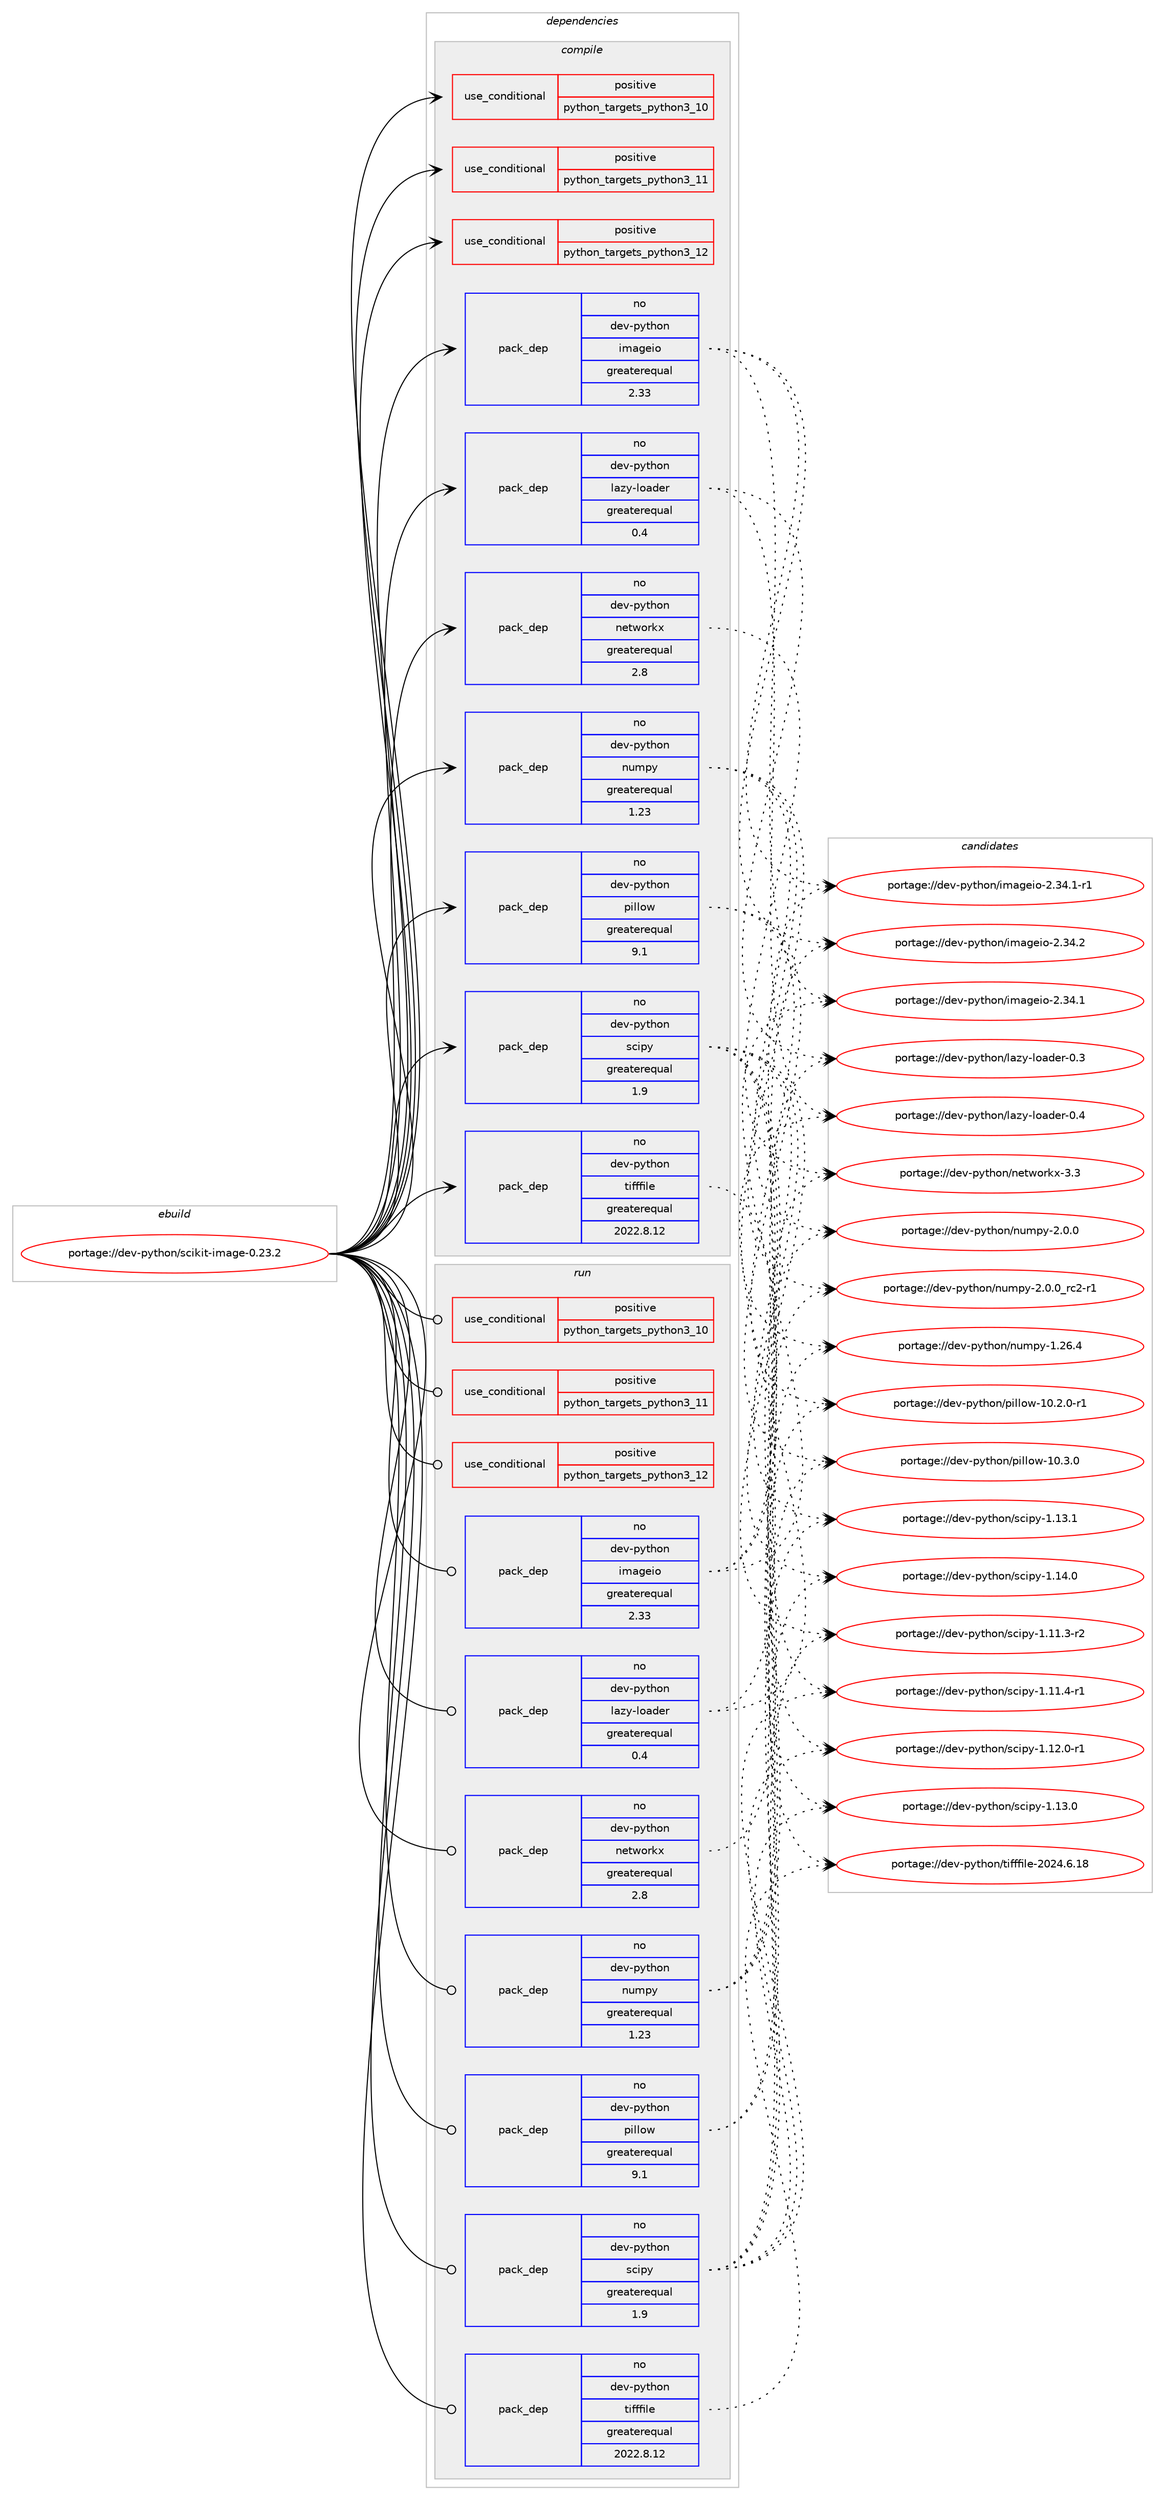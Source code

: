 digraph prolog {

# *************
# Graph options
# *************

newrank=true;
concentrate=true;
compound=true;
graph [rankdir=LR,fontname=Helvetica,fontsize=10,ranksep=1.5];#, ranksep=2.5, nodesep=0.2];
edge  [arrowhead=vee];
node  [fontname=Helvetica,fontsize=10];

# **********
# The ebuild
# **********

subgraph cluster_leftcol {
color=gray;
rank=same;
label=<<i>ebuild</i>>;
id [label="portage://dev-python/scikit-image-0.23.2", color=red, width=4, href="../dev-python/scikit-image-0.23.2.svg"];
}

# ****************
# The dependencies
# ****************

subgraph cluster_midcol {
color=gray;
label=<<i>dependencies</i>>;
subgraph cluster_compile {
fillcolor="#eeeeee";
style=filled;
label=<<i>compile</i>>;
subgraph cond37992 {
dependency81594 [label=<<TABLE BORDER="0" CELLBORDER="1" CELLSPACING="0" CELLPADDING="4"><TR><TD ROWSPAN="3" CELLPADDING="10">use_conditional</TD></TR><TR><TD>positive</TD></TR><TR><TD>python_targets_python3_10</TD></TR></TABLE>>, shape=none, color=red];
# *** BEGIN UNKNOWN DEPENDENCY TYPE (TODO) ***
# dependency81594 -> package_dependency(portage://dev-python/scikit-image-0.23.2,install,no,dev-lang,python,none,[,,],[slot(3.10)],[])
# *** END UNKNOWN DEPENDENCY TYPE (TODO) ***

}
id:e -> dependency81594:w [weight=20,style="solid",arrowhead="vee"];
subgraph cond37993 {
dependency81595 [label=<<TABLE BORDER="0" CELLBORDER="1" CELLSPACING="0" CELLPADDING="4"><TR><TD ROWSPAN="3" CELLPADDING="10">use_conditional</TD></TR><TR><TD>positive</TD></TR><TR><TD>python_targets_python3_11</TD></TR></TABLE>>, shape=none, color=red];
# *** BEGIN UNKNOWN DEPENDENCY TYPE (TODO) ***
# dependency81595 -> package_dependency(portage://dev-python/scikit-image-0.23.2,install,no,dev-lang,python,none,[,,],[slot(3.11)],[])
# *** END UNKNOWN DEPENDENCY TYPE (TODO) ***

}
id:e -> dependency81595:w [weight=20,style="solid",arrowhead="vee"];
subgraph cond37994 {
dependency81596 [label=<<TABLE BORDER="0" CELLBORDER="1" CELLSPACING="0" CELLPADDING="4"><TR><TD ROWSPAN="3" CELLPADDING="10">use_conditional</TD></TR><TR><TD>positive</TD></TR><TR><TD>python_targets_python3_12</TD></TR></TABLE>>, shape=none, color=red];
# *** BEGIN UNKNOWN DEPENDENCY TYPE (TODO) ***
# dependency81596 -> package_dependency(portage://dev-python/scikit-image-0.23.2,install,no,dev-lang,python,none,[,,],[slot(3.12)],[])
# *** END UNKNOWN DEPENDENCY TYPE (TODO) ***

}
id:e -> dependency81596:w [weight=20,style="solid",arrowhead="vee"];
subgraph pack42364 {
dependency81597 [label=<<TABLE BORDER="0" CELLBORDER="1" CELLSPACING="0" CELLPADDING="4" WIDTH="220"><TR><TD ROWSPAN="6" CELLPADDING="30">pack_dep</TD></TR><TR><TD WIDTH="110">no</TD></TR><TR><TD>dev-python</TD></TR><TR><TD>imageio</TD></TR><TR><TD>greaterequal</TD></TR><TR><TD>2.33</TD></TR></TABLE>>, shape=none, color=blue];
}
id:e -> dependency81597:w [weight=20,style="solid",arrowhead="vee"];
subgraph pack42365 {
dependency81598 [label=<<TABLE BORDER="0" CELLBORDER="1" CELLSPACING="0" CELLPADDING="4" WIDTH="220"><TR><TD ROWSPAN="6" CELLPADDING="30">pack_dep</TD></TR><TR><TD WIDTH="110">no</TD></TR><TR><TD>dev-python</TD></TR><TR><TD>lazy-loader</TD></TR><TR><TD>greaterequal</TD></TR><TR><TD>0.4</TD></TR></TABLE>>, shape=none, color=blue];
}
id:e -> dependency81598:w [weight=20,style="solid",arrowhead="vee"];
subgraph pack42366 {
dependency81599 [label=<<TABLE BORDER="0" CELLBORDER="1" CELLSPACING="0" CELLPADDING="4" WIDTH="220"><TR><TD ROWSPAN="6" CELLPADDING="30">pack_dep</TD></TR><TR><TD WIDTH="110">no</TD></TR><TR><TD>dev-python</TD></TR><TR><TD>networkx</TD></TR><TR><TD>greaterequal</TD></TR><TR><TD>2.8</TD></TR></TABLE>>, shape=none, color=blue];
}
id:e -> dependency81599:w [weight=20,style="solid",arrowhead="vee"];
subgraph pack42367 {
dependency81600 [label=<<TABLE BORDER="0" CELLBORDER="1" CELLSPACING="0" CELLPADDING="4" WIDTH="220"><TR><TD ROWSPAN="6" CELLPADDING="30">pack_dep</TD></TR><TR><TD WIDTH="110">no</TD></TR><TR><TD>dev-python</TD></TR><TR><TD>numpy</TD></TR><TR><TD>greaterequal</TD></TR><TR><TD>1.23</TD></TR></TABLE>>, shape=none, color=blue];
}
id:e -> dependency81600:w [weight=20,style="solid",arrowhead="vee"];
subgraph pack42368 {
dependency81601 [label=<<TABLE BORDER="0" CELLBORDER="1" CELLSPACING="0" CELLPADDING="4" WIDTH="220"><TR><TD ROWSPAN="6" CELLPADDING="30">pack_dep</TD></TR><TR><TD WIDTH="110">no</TD></TR><TR><TD>dev-python</TD></TR><TR><TD>pillow</TD></TR><TR><TD>greaterequal</TD></TR><TR><TD>9.1</TD></TR></TABLE>>, shape=none, color=blue];
}
id:e -> dependency81601:w [weight=20,style="solid",arrowhead="vee"];
subgraph pack42369 {
dependency81602 [label=<<TABLE BORDER="0" CELLBORDER="1" CELLSPACING="0" CELLPADDING="4" WIDTH="220"><TR><TD ROWSPAN="6" CELLPADDING="30">pack_dep</TD></TR><TR><TD WIDTH="110">no</TD></TR><TR><TD>dev-python</TD></TR><TR><TD>scipy</TD></TR><TR><TD>greaterequal</TD></TR><TR><TD>1.9</TD></TR></TABLE>>, shape=none, color=blue];
}
id:e -> dependency81602:w [weight=20,style="solid",arrowhead="vee"];
subgraph pack42370 {
dependency81603 [label=<<TABLE BORDER="0" CELLBORDER="1" CELLSPACING="0" CELLPADDING="4" WIDTH="220"><TR><TD ROWSPAN="6" CELLPADDING="30">pack_dep</TD></TR><TR><TD WIDTH="110">no</TD></TR><TR><TD>dev-python</TD></TR><TR><TD>tifffile</TD></TR><TR><TD>greaterequal</TD></TR><TR><TD>2022.8.12</TD></TR></TABLE>>, shape=none, color=blue];
}
id:e -> dependency81603:w [weight=20,style="solid",arrowhead="vee"];
}
subgraph cluster_compileandrun {
fillcolor="#eeeeee";
style=filled;
label=<<i>compile and run</i>>;
}
subgraph cluster_run {
fillcolor="#eeeeee";
style=filled;
label=<<i>run</i>>;
subgraph cond37995 {
dependency81604 [label=<<TABLE BORDER="0" CELLBORDER="1" CELLSPACING="0" CELLPADDING="4"><TR><TD ROWSPAN="3" CELLPADDING="10">use_conditional</TD></TR><TR><TD>positive</TD></TR><TR><TD>python_targets_python3_10</TD></TR></TABLE>>, shape=none, color=red];
# *** BEGIN UNKNOWN DEPENDENCY TYPE (TODO) ***
# dependency81604 -> package_dependency(portage://dev-python/scikit-image-0.23.2,run,no,dev-lang,python,none,[,,],[slot(3.10)],[])
# *** END UNKNOWN DEPENDENCY TYPE (TODO) ***

}
id:e -> dependency81604:w [weight=20,style="solid",arrowhead="odot"];
subgraph cond37996 {
dependency81605 [label=<<TABLE BORDER="0" CELLBORDER="1" CELLSPACING="0" CELLPADDING="4"><TR><TD ROWSPAN="3" CELLPADDING="10">use_conditional</TD></TR><TR><TD>positive</TD></TR><TR><TD>python_targets_python3_11</TD></TR></TABLE>>, shape=none, color=red];
# *** BEGIN UNKNOWN DEPENDENCY TYPE (TODO) ***
# dependency81605 -> package_dependency(portage://dev-python/scikit-image-0.23.2,run,no,dev-lang,python,none,[,,],[slot(3.11)],[])
# *** END UNKNOWN DEPENDENCY TYPE (TODO) ***

}
id:e -> dependency81605:w [weight=20,style="solid",arrowhead="odot"];
subgraph cond37997 {
dependency81606 [label=<<TABLE BORDER="0" CELLBORDER="1" CELLSPACING="0" CELLPADDING="4"><TR><TD ROWSPAN="3" CELLPADDING="10">use_conditional</TD></TR><TR><TD>positive</TD></TR><TR><TD>python_targets_python3_12</TD></TR></TABLE>>, shape=none, color=red];
# *** BEGIN UNKNOWN DEPENDENCY TYPE (TODO) ***
# dependency81606 -> package_dependency(portage://dev-python/scikit-image-0.23.2,run,no,dev-lang,python,none,[,,],[slot(3.12)],[])
# *** END UNKNOWN DEPENDENCY TYPE (TODO) ***

}
id:e -> dependency81606:w [weight=20,style="solid",arrowhead="odot"];
subgraph pack42371 {
dependency81607 [label=<<TABLE BORDER="0" CELLBORDER="1" CELLSPACING="0" CELLPADDING="4" WIDTH="220"><TR><TD ROWSPAN="6" CELLPADDING="30">pack_dep</TD></TR><TR><TD WIDTH="110">no</TD></TR><TR><TD>dev-python</TD></TR><TR><TD>imageio</TD></TR><TR><TD>greaterequal</TD></TR><TR><TD>2.33</TD></TR></TABLE>>, shape=none, color=blue];
}
id:e -> dependency81607:w [weight=20,style="solid",arrowhead="odot"];
subgraph pack42372 {
dependency81608 [label=<<TABLE BORDER="0" CELLBORDER="1" CELLSPACING="0" CELLPADDING="4" WIDTH="220"><TR><TD ROWSPAN="6" CELLPADDING="30">pack_dep</TD></TR><TR><TD WIDTH="110">no</TD></TR><TR><TD>dev-python</TD></TR><TR><TD>lazy-loader</TD></TR><TR><TD>greaterequal</TD></TR><TR><TD>0.4</TD></TR></TABLE>>, shape=none, color=blue];
}
id:e -> dependency81608:w [weight=20,style="solid",arrowhead="odot"];
subgraph pack42373 {
dependency81609 [label=<<TABLE BORDER="0" CELLBORDER="1" CELLSPACING="0" CELLPADDING="4" WIDTH="220"><TR><TD ROWSPAN="6" CELLPADDING="30">pack_dep</TD></TR><TR><TD WIDTH="110">no</TD></TR><TR><TD>dev-python</TD></TR><TR><TD>networkx</TD></TR><TR><TD>greaterequal</TD></TR><TR><TD>2.8</TD></TR></TABLE>>, shape=none, color=blue];
}
id:e -> dependency81609:w [weight=20,style="solid",arrowhead="odot"];
subgraph pack42374 {
dependency81610 [label=<<TABLE BORDER="0" CELLBORDER="1" CELLSPACING="0" CELLPADDING="4" WIDTH="220"><TR><TD ROWSPAN="6" CELLPADDING="30">pack_dep</TD></TR><TR><TD WIDTH="110">no</TD></TR><TR><TD>dev-python</TD></TR><TR><TD>numpy</TD></TR><TR><TD>greaterequal</TD></TR><TR><TD>1.23</TD></TR></TABLE>>, shape=none, color=blue];
}
id:e -> dependency81610:w [weight=20,style="solid",arrowhead="odot"];
subgraph pack42375 {
dependency81611 [label=<<TABLE BORDER="0" CELLBORDER="1" CELLSPACING="0" CELLPADDING="4" WIDTH="220"><TR><TD ROWSPAN="6" CELLPADDING="30">pack_dep</TD></TR><TR><TD WIDTH="110">no</TD></TR><TR><TD>dev-python</TD></TR><TR><TD>pillow</TD></TR><TR><TD>greaterequal</TD></TR><TR><TD>9.1</TD></TR></TABLE>>, shape=none, color=blue];
}
id:e -> dependency81611:w [weight=20,style="solid",arrowhead="odot"];
subgraph pack42376 {
dependency81612 [label=<<TABLE BORDER="0" CELLBORDER="1" CELLSPACING="0" CELLPADDING="4" WIDTH="220"><TR><TD ROWSPAN="6" CELLPADDING="30">pack_dep</TD></TR><TR><TD WIDTH="110">no</TD></TR><TR><TD>dev-python</TD></TR><TR><TD>scipy</TD></TR><TR><TD>greaterequal</TD></TR><TR><TD>1.9</TD></TR></TABLE>>, shape=none, color=blue];
}
id:e -> dependency81612:w [weight=20,style="solid",arrowhead="odot"];
subgraph pack42377 {
dependency81613 [label=<<TABLE BORDER="0" CELLBORDER="1" CELLSPACING="0" CELLPADDING="4" WIDTH="220"><TR><TD ROWSPAN="6" CELLPADDING="30">pack_dep</TD></TR><TR><TD WIDTH="110">no</TD></TR><TR><TD>dev-python</TD></TR><TR><TD>tifffile</TD></TR><TR><TD>greaterequal</TD></TR><TR><TD>2022.8.12</TD></TR></TABLE>>, shape=none, color=blue];
}
id:e -> dependency81613:w [weight=20,style="solid",arrowhead="odot"];
}
}

# **************
# The candidates
# **************

subgraph cluster_choices {
rank=same;
color=gray;
label=<<i>candidates</i>>;

subgraph choice42364 {
color=black;
nodesep=1;
choice10010111845112121116104111110471051099710310110511145504651524649 [label="portage://dev-python/imageio-2.34.1", color=red, width=4,href="../dev-python/imageio-2.34.1.svg"];
choice100101118451121211161041111104710510997103101105111455046515246494511449 [label="portage://dev-python/imageio-2.34.1-r1", color=red, width=4,href="../dev-python/imageio-2.34.1-r1.svg"];
choice10010111845112121116104111110471051099710310110511145504651524650 [label="portage://dev-python/imageio-2.34.2", color=red, width=4,href="../dev-python/imageio-2.34.2.svg"];
dependency81597:e -> choice10010111845112121116104111110471051099710310110511145504651524649:w [style=dotted,weight="100"];
dependency81597:e -> choice100101118451121211161041111104710510997103101105111455046515246494511449:w [style=dotted,weight="100"];
dependency81597:e -> choice10010111845112121116104111110471051099710310110511145504651524650:w [style=dotted,weight="100"];
}
subgraph choice42365 {
color=black;
nodesep=1;
choice100101118451121211161041111104710897122121451081119710010111445484651 [label="portage://dev-python/lazy-loader-0.3", color=red, width=4,href="../dev-python/lazy-loader-0.3.svg"];
choice100101118451121211161041111104710897122121451081119710010111445484652 [label="portage://dev-python/lazy-loader-0.4", color=red, width=4,href="../dev-python/lazy-loader-0.4.svg"];
dependency81598:e -> choice100101118451121211161041111104710897122121451081119710010111445484651:w [style=dotted,weight="100"];
dependency81598:e -> choice100101118451121211161041111104710897122121451081119710010111445484652:w [style=dotted,weight="100"];
}
subgraph choice42366 {
color=black;
nodesep=1;
choice100101118451121211161041111104711010111611911111410712045514651 [label="portage://dev-python/networkx-3.3", color=red, width=4,href="../dev-python/networkx-3.3.svg"];
dependency81599:e -> choice100101118451121211161041111104711010111611911111410712045514651:w [style=dotted,weight="100"];
}
subgraph choice42367 {
color=black;
nodesep=1;
choice100101118451121211161041111104711011710911212145494650544652 [label="portage://dev-python/numpy-1.26.4", color=red, width=4,href="../dev-python/numpy-1.26.4.svg"];
choice1001011184511212111610411111047110117109112121455046484648 [label="portage://dev-python/numpy-2.0.0", color=red, width=4,href="../dev-python/numpy-2.0.0.svg"];
choice10010111845112121116104111110471101171091121214550464846489511499504511449 [label="portage://dev-python/numpy-2.0.0_rc2-r1", color=red, width=4,href="../dev-python/numpy-2.0.0_rc2-r1.svg"];
dependency81600:e -> choice100101118451121211161041111104711011710911212145494650544652:w [style=dotted,weight="100"];
dependency81600:e -> choice1001011184511212111610411111047110117109112121455046484648:w [style=dotted,weight="100"];
dependency81600:e -> choice10010111845112121116104111110471101171091121214550464846489511499504511449:w [style=dotted,weight="100"];
}
subgraph choice42368 {
color=black;
nodesep=1;
choice1001011184511212111610411111047112105108108111119454948465046484511449 [label="portage://dev-python/pillow-10.2.0-r1", color=red, width=4,href="../dev-python/pillow-10.2.0-r1.svg"];
choice100101118451121211161041111104711210510810811111945494846514648 [label="portage://dev-python/pillow-10.3.0", color=red, width=4,href="../dev-python/pillow-10.3.0.svg"];
dependency81601:e -> choice1001011184511212111610411111047112105108108111119454948465046484511449:w [style=dotted,weight="100"];
dependency81601:e -> choice100101118451121211161041111104711210510810811111945494846514648:w [style=dotted,weight="100"];
}
subgraph choice42369 {
color=black;
nodesep=1;
choice100101118451121211161041111104711599105112121454946494946514511450 [label="portage://dev-python/scipy-1.11.3-r2", color=red, width=4,href="../dev-python/scipy-1.11.3-r2.svg"];
choice100101118451121211161041111104711599105112121454946494946524511449 [label="portage://dev-python/scipy-1.11.4-r1", color=red, width=4,href="../dev-python/scipy-1.11.4-r1.svg"];
choice100101118451121211161041111104711599105112121454946495046484511449 [label="portage://dev-python/scipy-1.12.0-r1", color=red, width=4,href="../dev-python/scipy-1.12.0-r1.svg"];
choice10010111845112121116104111110471159910511212145494649514648 [label="portage://dev-python/scipy-1.13.0", color=red, width=4,href="../dev-python/scipy-1.13.0.svg"];
choice10010111845112121116104111110471159910511212145494649514649 [label="portage://dev-python/scipy-1.13.1", color=red, width=4,href="../dev-python/scipy-1.13.1.svg"];
choice10010111845112121116104111110471159910511212145494649524648 [label="portage://dev-python/scipy-1.14.0", color=red, width=4,href="../dev-python/scipy-1.14.0.svg"];
dependency81602:e -> choice100101118451121211161041111104711599105112121454946494946514511450:w [style=dotted,weight="100"];
dependency81602:e -> choice100101118451121211161041111104711599105112121454946494946524511449:w [style=dotted,weight="100"];
dependency81602:e -> choice100101118451121211161041111104711599105112121454946495046484511449:w [style=dotted,weight="100"];
dependency81602:e -> choice10010111845112121116104111110471159910511212145494649514648:w [style=dotted,weight="100"];
dependency81602:e -> choice10010111845112121116104111110471159910511212145494649514649:w [style=dotted,weight="100"];
dependency81602:e -> choice10010111845112121116104111110471159910511212145494649524648:w [style=dotted,weight="100"];
}
subgraph choice42370 {
color=black;
nodesep=1;
choice100101118451121211161041111104711610510210210210510810145504850524654464956 [label="portage://dev-python/tifffile-2024.6.18", color=red, width=4,href="../dev-python/tifffile-2024.6.18.svg"];
dependency81603:e -> choice100101118451121211161041111104711610510210210210510810145504850524654464956:w [style=dotted,weight="100"];
}
subgraph choice42371 {
color=black;
nodesep=1;
choice10010111845112121116104111110471051099710310110511145504651524649 [label="portage://dev-python/imageio-2.34.1", color=red, width=4,href="../dev-python/imageio-2.34.1.svg"];
choice100101118451121211161041111104710510997103101105111455046515246494511449 [label="portage://dev-python/imageio-2.34.1-r1", color=red, width=4,href="../dev-python/imageio-2.34.1-r1.svg"];
choice10010111845112121116104111110471051099710310110511145504651524650 [label="portage://dev-python/imageio-2.34.2", color=red, width=4,href="../dev-python/imageio-2.34.2.svg"];
dependency81607:e -> choice10010111845112121116104111110471051099710310110511145504651524649:w [style=dotted,weight="100"];
dependency81607:e -> choice100101118451121211161041111104710510997103101105111455046515246494511449:w [style=dotted,weight="100"];
dependency81607:e -> choice10010111845112121116104111110471051099710310110511145504651524650:w [style=dotted,weight="100"];
}
subgraph choice42372 {
color=black;
nodesep=1;
choice100101118451121211161041111104710897122121451081119710010111445484651 [label="portage://dev-python/lazy-loader-0.3", color=red, width=4,href="../dev-python/lazy-loader-0.3.svg"];
choice100101118451121211161041111104710897122121451081119710010111445484652 [label="portage://dev-python/lazy-loader-0.4", color=red, width=4,href="../dev-python/lazy-loader-0.4.svg"];
dependency81608:e -> choice100101118451121211161041111104710897122121451081119710010111445484651:w [style=dotted,weight="100"];
dependency81608:e -> choice100101118451121211161041111104710897122121451081119710010111445484652:w [style=dotted,weight="100"];
}
subgraph choice42373 {
color=black;
nodesep=1;
choice100101118451121211161041111104711010111611911111410712045514651 [label="portage://dev-python/networkx-3.3", color=red, width=4,href="../dev-python/networkx-3.3.svg"];
dependency81609:e -> choice100101118451121211161041111104711010111611911111410712045514651:w [style=dotted,weight="100"];
}
subgraph choice42374 {
color=black;
nodesep=1;
choice100101118451121211161041111104711011710911212145494650544652 [label="portage://dev-python/numpy-1.26.4", color=red, width=4,href="../dev-python/numpy-1.26.4.svg"];
choice1001011184511212111610411111047110117109112121455046484648 [label="portage://dev-python/numpy-2.0.0", color=red, width=4,href="../dev-python/numpy-2.0.0.svg"];
choice10010111845112121116104111110471101171091121214550464846489511499504511449 [label="portage://dev-python/numpy-2.0.0_rc2-r1", color=red, width=4,href="../dev-python/numpy-2.0.0_rc2-r1.svg"];
dependency81610:e -> choice100101118451121211161041111104711011710911212145494650544652:w [style=dotted,weight="100"];
dependency81610:e -> choice1001011184511212111610411111047110117109112121455046484648:w [style=dotted,weight="100"];
dependency81610:e -> choice10010111845112121116104111110471101171091121214550464846489511499504511449:w [style=dotted,weight="100"];
}
subgraph choice42375 {
color=black;
nodesep=1;
choice1001011184511212111610411111047112105108108111119454948465046484511449 [label="portage://dev-python/pillow-10.2.0-r1", color=red, width=4,href="../dev-python/pillow-10.2.0-r1.svg"];
choice100101118451121211161041111104711210510810811111945494846514648 [label="portage://dev-python/pillow-10.3.0", color=red, width=4,href="../dev-python/pillow-10.3.0.svg"];
dependency81611:e -> choice1001011184511212111610411111047112105108108111119454948465046484511449:w [style=dotted,weight="100"];
dependency81611:e -> choice100101118451121211161041111104711210510810811111945494846514648:w [style=dotted,weight="100"];
}
subgraph choice42376 {
color=black;
nodesep=1;
choice100101118451121211161041111104711599105112121454946494946514511450 [label="portage://dev-python/scipy-1.11.3-r2", color=red, width=4,href="../dev-python/scipy-1.11.3-r2.svg"];
choice100101118451121211161041111104711599105112121454946494946524511449 [label="portage://dev-python/scipy-1.11.4-r1", color=red, width=4,href="../dev-python/scipy-1.11.4-r1.svg"];
choice100101118451121211161041111104711599105112121454946495046484511449 [label="portage://dev-python/scipy-1.12.0-r1", color=red, width=4,href="../dev-python/scipy-1.12.0-r1.svg"];
choice10010111845112121116104111110471159910511212145494649514648 [label="portage://dev-python/scipy-1.13.0", color=red, width=4,href="../dev-python/scipy-1.13.0.svg"];
choice10010111845112121116104111110471159910511212145494649514649 [label="portage://dev-python/scipy-1.13.1", color=red, width=4,href="../dev-python/scipy-1.13.1.svg"];
choice10010111845112121116104111110471159910511212145494649524648 [label="portage://dev-python/scipy-1.14.0", color=red, width=4,href="../dev-python/scipy-1.14.0.svg"];
dependency81612:e -> choice100101118451121211161041111104711599105112121454946494946514511450:w [style=dotted,weight="100"];
dependency81612:e -> choice100101118451121211161041111104711599105112121454946494946524511449:w [style=dotted,weight="100"];
dependency81612:e -> choice100101118451121211161041111104711599105112121454946495046484511449:w [style=dotted,weight="100"];
dependency81612:e -> choice10010111845112121116104111110471159910511212145494649514648:w [style=dotted,weight="100"];
dependency81612:e -> choice10010111845112121116104111110471159910511212145494649514649:w [style=dotted,weight="100"];
dependency81612:e -> choice10010111845112121116104111110471159910511212145494649524648:w [style=dotted,weight="100"];
}
subgraph choice42377 {
color=black;
nodesep=1;
choice100101118451121211161041111104711610510210210210510810145504850524654464956 [label="portage://dev-python/tifffile-2024.6.18", color=red, width=4,href="../dev-python/tifffile-2024.6.18.svg"];
dependency81613:e -> choice100101118451121211161041111104711610510210210210510810145504850524654464956:w [style=dotted,weight="100"];
}
}

}
